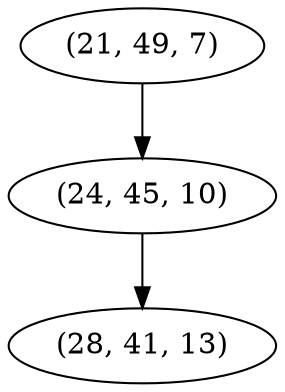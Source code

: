 digraph tree {
    "(21, 49, 7)";
    "(24, 45, 10)";
    "(28, 41, 13)";
    "(21, 49, 7)" -> "(24, 45, 10)";
    "(24, 45, 10)" -> "(28, 41, 13)";
}
